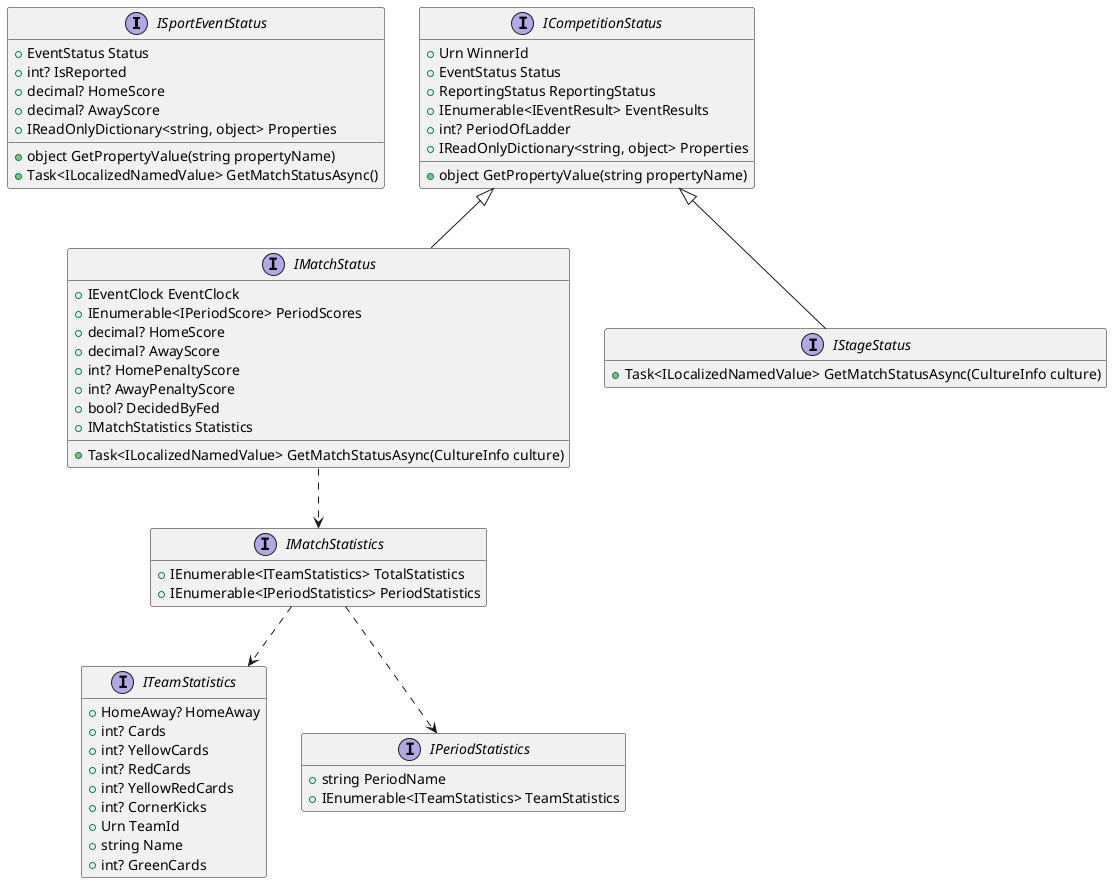 @startuml

hide empty members

interface ISportEventStatus {
  +EventStatus Status
  +int? IsReported
  +decimal? HomeScore
  +decimal? AwayScore
  +object GetPropertyValue(string propertyName)
  +IReadOnlyDictionary<string, object> Properties
  +Task<ILocalizedNamedValue> GetMatchStatusAsync()
}

interface ICompetitionStatus {
  +Urn WinnerId
  +EventStatus Status
  +ReportingStatus ReportingStatus
  +IEnumerable<IEventResult> EventResults
  +int? PeriodOfLadder
  +object GetPropertyValue(string propertyName)
  +IReadOnlyDictionary<string, object> Properties
}

interface IMatchStatus extends ICompetitionStatus {
  +IEventClock EventClock
  +IEnumerable<IPeriodScore> PeriodScores
  +decimal? HomeScore
  +decimal? AwayScore
  +int? HomePenaltyScore
  +int? AwayPenaltyScore
  +bool? DecidedByFed
  +IMatchStatistics Statistics
  +Task<ILocalizedNamedValue> GetMatchStatusAsync(CultureInfo culture)
}

interface IStageStatus extends ICompetitionStatus {
  +Task<ILocalizedNamedValue> GetMatchStatusAsync(CultureInfo culture)
}

interface ITeamStatistics {
  +HomeAway? HomeAway
  +int? Cards
  +int? YellowCards
  +int? RedCards
  +int? YellowRedCards
  +int? CornerKicks
  +Urn TeamId
  +string Name
  +int? GreenCards
}

interface IPeriodStatistics {
  +string PeriodName
  +IEnumerable<ITeamStatistics> TeamStatistics
}

interface IMatchStatistics {
  +IEnumerable<ITeamStatistics> TotalStatistics
  +IEnumerable<IPeriodStatistics> PeriodStatistics
}

IMatchStatus ..> IMatchStatistics
IMatchStatistics ..> ITeamStatistics
IMatchStatistics ..> IPeriodStatistics

@enduml